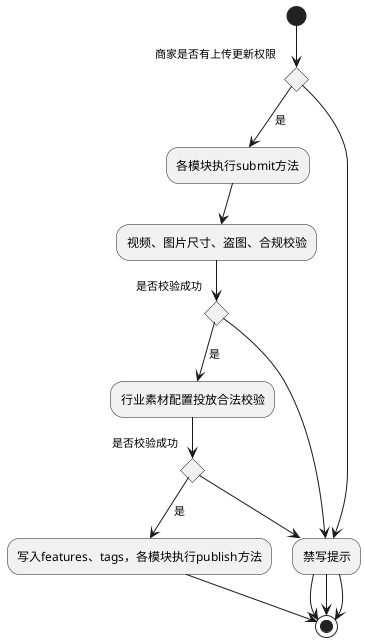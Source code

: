 @startuml
(*) If "商家是否有上传更新权限" then
--> [是] "各模块执行submit方法"
--> "视频、图片尺寸、盗图、合规校验"
    --> If "是否校验成功" then
    -->[是] "行业素材配置投放合法校验"
        --> If "是否校验成功" then
        -->[是] "写入features、tags，各模块执行publish方法"
        --> (*)
            else
        --> "禁写提示"
        --> (*)
        Endif
    else
    --> "禁写提示"
    --> (*)
    Endif
else
--> "禁写提示"
Endif
-->(*)
@enduml